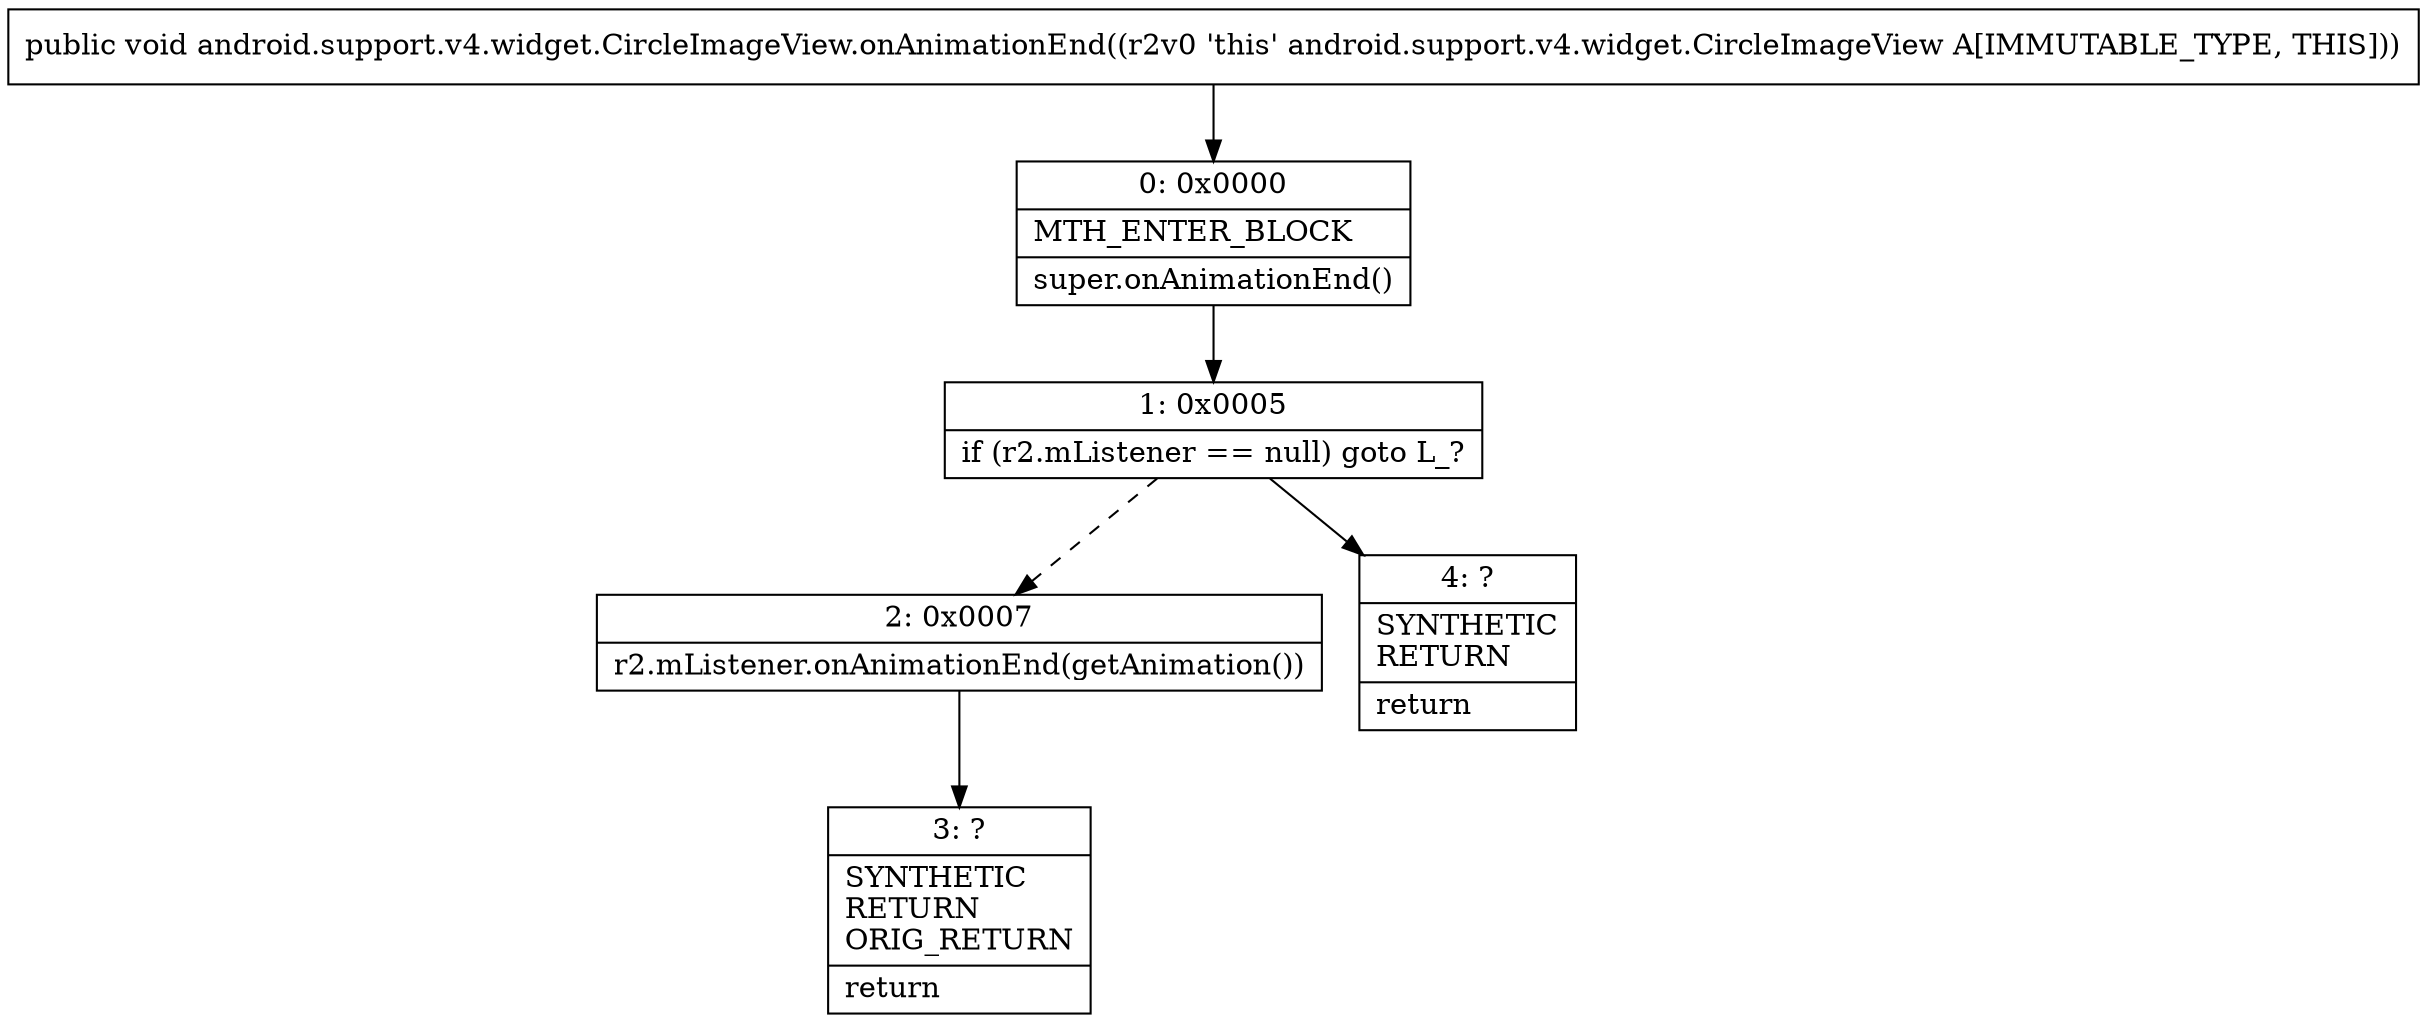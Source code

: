 digraph "CFG forandroid.support.v4.widget.CircleImageView.onAnimationEnd()V" {
Node_0 [shape=record,label="{0\:\ 0x0000|MTH_ENTER_BLOCK\l|super.onAnimationEnd()\l}"];
Node_1 [shape=record,label="{1\:\ 0x0005|if (r2.mListener == null) goto L_?\l}"];
Node_2 [shape=record,label="{2\:\ 0x0007|r2.mListener.onAnimationEnd(getAnimation())\l}"];
Node_3 [shape=record,label="{3\:\ ?|SYNTHETIC\lRETURN\lORIG_RETURN\l|return\l}"];
Node_4 [shape=record,label="{4\:\ ?|SYNTHETIC\lRETURN\l|return\l}"];
MethodNode[shape=record,label="{public void android.support.v4.widget.CircleImageView.onAnimationEnd((r2v0 'this' android.support.v4.widget.CircleImageView A[IMMUTABLE_TYPE, THIS])) }"];
MethodNode -> Node_0;
Node_0 -> Node_1;
Node_1 -> Node_2[style=dashed];
Node_1 -> Node_4;
Node_2 -> Node_3;
}

